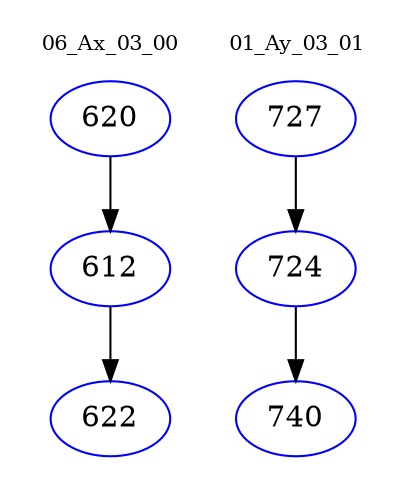 digraph{
subgraph cluster_0 {
color = white
label = "06_Ax_03_00";
fontsize=10;
T0_620 [label="620", color="blue"]
T0_620 -> T0_612 [color="black"]
T0_612 [label="612", color="blue"]
T0_612 -> T0_622 [color="black"]
T0_622 [label="622", color="blue"]
}
subgraph cluster_1 {
color = white
label = "01_Ay_03_01";
fontsize=10;
T1_727 [label="727", color="blue"]
T1_727 -> T1_724 [color="black"]
T1_724 [label="724", color="blue"]
T1_724 -> T1_740 [color="black"]
T1_740 [label="740", color="blue"]
}
}
